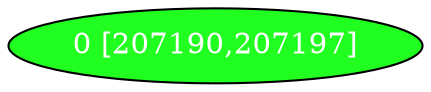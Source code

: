 diGraph libnss3{
	libnss3_0  [style=filled fillcolor="#20FF20" fontcolor="#ffffff" shape=oval label="0 [207190,207197]"]


}